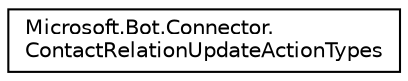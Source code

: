 digraph "Graphical Class Hierarchy"
{
  edge [fontname="Helvetica",fontsize="10",labelfontname="Helvetica",labelfontsize="10"];
  node [fontname="Helvetica",fontsize="10",shape=record];
  rankdir="LR";
  Node1 [label="Microsoft.Bot.Connector.\lContactRelationUpdateActionTypes",height=0.2,width=0.4,color="black", fillcolor="white", style="filled",URL="$da/ddd/class_microsoft_1_1_bot_1_1_connector_1_1_contact_relation_update_action_types.html"];
}
